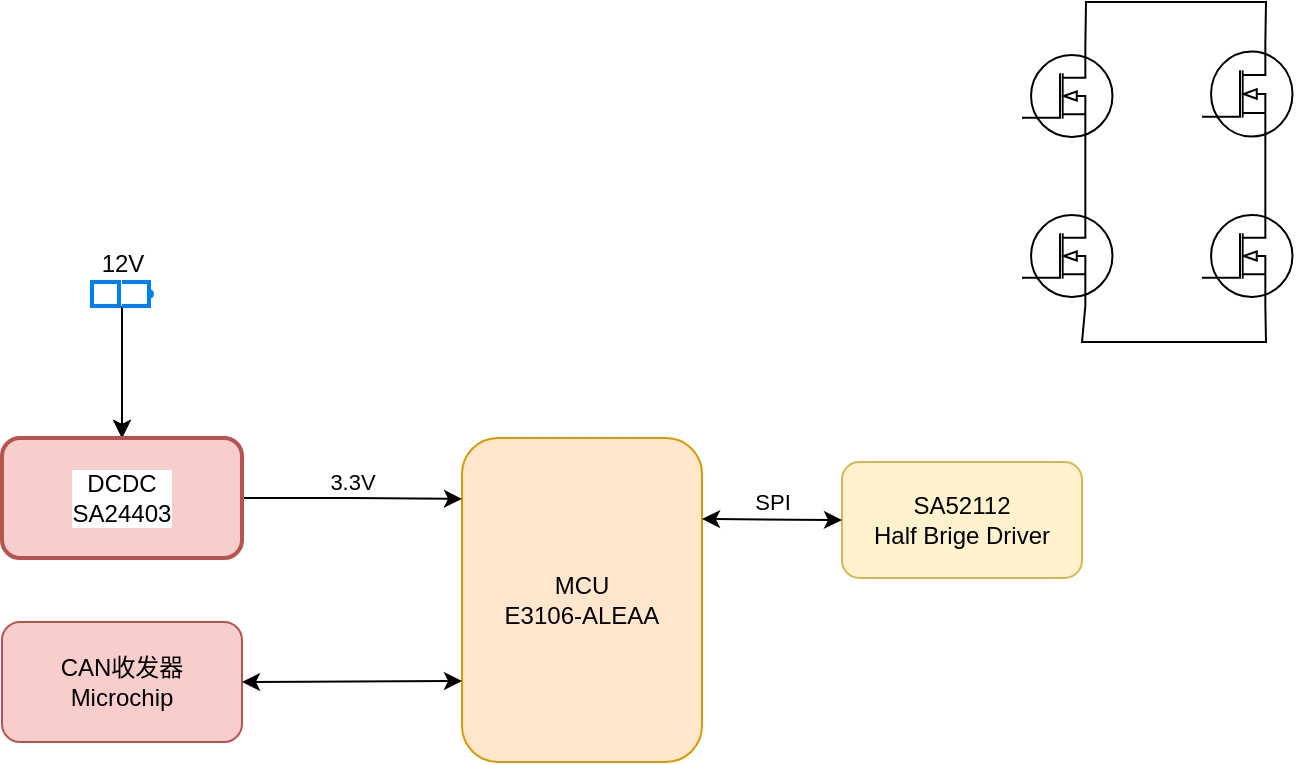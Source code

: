 <mxfile version="21.6.3" type="github">
  <diagram name="第 1 页" id="wmMqAoQMArF9717Th0AF">
    <mxGraphModel dx="1050" dy="549" grid="1" gridSize="10" guides="1" tooltips="1" connect="1" arrows="1" fold="1" page="1" pageScale="1" pageWidth="827" pageHeight="1169" math="0" shadow="0">
      <root>
        <mxCell id="0" />
        <mxCell id="1" parent="0" />
        <mxCell id="WMKZ5arHTmVsFHBBiWDZ-1" value="MCU&lt;br&gt;E3106-ALEAA" style="rounded=1;whiteSpace=wrap;html=1;fillColor=#ffe6cc;strokeColor=#d79b00;" vertex="1" parent="1">
          <mxGeometry x="330" y="238" width="120" height="162" as="geometry" />
        </mxCell>
        <mxCell id="WMKZ5arHTmVsFHBBiWDZ-4" value="" style="edgeStyle=orthogonalEdgeStyle;rounded=0;orthogonalLoop=1;jettySize=auto;html=1;" edge="1" parent="1" source="WMKZ5arHTmVsFHBBiWDZ-2" target="WMKZ5arHTmVsFHBBiWDZ-3">
          <mxGeometry relative="1" as="geometry" />
        </mxCell>
        <mxCell id="WMKZ5arHTmVsFHBBiWDZ-6" value="" style="edgeStyle=orthogonalEdgeStyle;rounded=0;orthogonalLoop=1;jettySize=auto;html=1;" edge="1" parent="1" source="WMKZ5arHTmVsFHBBiWDZ-2" target="WMKZ5arHTmVsFHBBiWDZ-3">
          <mxGeometry relative="1" as="geometry" />
        </mxCell>
        <mxCell id="WMKZ5arHTmVsFHBBiWDZ-2" value="12V" style="html=1;verticalLabelPosition=top;align=center;labelBackgroundColor=#ffffff;verticalAlign=bottom;strokeWidth=2;strokeColor=#0080F0;shadow=0;dashed=0;shape=mxgraph.ios7.icons.battery;labelPosition=center;" vertex="1" parent="1">
          <mxGeometry x="145" y="160" width="30" height="12" as="geometry" />
        </mxCell>
        <mxCell id="WMKZ5arHTmVsFHBBiWDZ-10" value="3.3V" style="edgeStyle=orthogonalEdgeStyle;rounded=0;orthogonalLoop=1;jettySize=auto;html=1;entryX=0;entryY=0.188;entryDx=0;entryDy=0;entryPerimeter=0;labelPosition=center;verticalLabelPosition=top;align=center;verticalAlign=bottom;" edge="1" parent="1" source="WMKZ5arHTmVsFHBBiWDZ-3" target="WMKZ5arHTmVsFHBBiWDZ-1">
          <mxGeometry relative="1" as="geometry" />
        </mxCell>
        <mxCell id="WMKZ5arHTmVsFHBBiWDZ-3" value="DCDC&lt;br&gt;SA24403&lt;br&gt;" style="whiteSpace=wrap;html=1;verticalAlign=middle;strokeColor=#b85450;labelBackgroundColor=#ffffff;strokeWidth=2;shadow=0;dashed=0;labelPosition=center;verticalLabelPosition=middle;align=center;fillColor=#f8cecc;rounded=1;" vertex="1" parent="1">
          <mxGeometry x="100" y="238" width="120" height="60" as="geometry" />
        </mxCell>
        <mxCell id="WMKZ5arHTmVsFHBBiWDZ-11" value="CAN收发器&lt;br&gt;Microchip" style="rounded=1;whiteSpace=wrap;html=1;fillColor=#f8cecc;strokeColor=#b85450;" vertex="1" parent="1">
          <mxGeometry x="100" y="330" width="120" height="60" as="geometry" />
        </mxCell>
        <mxCell id="WMKZ5arHTmVsFHBBiWDZ-21" value="" style="endArrow=classic;startArrow=classic;html=1;rounded=0;exitX=1;exitY=0.5;exitDx=0;exitDy=0;entryX=0;entryY=0.75;entryDx=0;entryDy=0;" edge="1" parent="1" source="WMKZ5arHTmVsFHBBiWDZ-11" target="WMKZ5arHTmVsFHBBiWDZ-1">
          <mxGeometry width="50" height="50" relative="1" as="geometry">
            <mxPoint x="240" y="385" as="sourcePoint" />
            <mxPoint x="290" y="335" as="targetPoint" />
          </mxGeometry>
        </mxCell>
        <mxCell id="WMKZ5arHTmVsFHBBiWDZ-22" value="SA52112&lt;br&gt;Half Brige Driver" style="rounded=1;whiteSpace=wrap;html=1;fillColor=#fff2cc;strokeColor=#d6b656;" vertex="1" parent="1">
          <mxGeometry x="520" y="250" width="120" height="58" as="geometry" />
        </mxCell>
        <mxCell id="WMKZ5arHTmVsFHBBiWDZ-25" value="" style="endArrow=classic;startArrow=classic;html=1;rounded=0;entryX=0;entryY=0.5;entryDx=0;entryDy=0;exitX=1;exitY=0.25;exitDx=0;exitDy=0;" edge="1" parent="1" source="WMKZ5arHTmVsFHBBiWDZ-1" target="WMKZ5arHTmVsFHBBiWDZ-22">
          <mxGeometry width="50" height="50" relative="1" as="geometry">
            <mxPoint x="390" y="310" as="sourcePoint" />
            <mxPoint x="440" y="260" as="targetPoint" />
          </mxGeometry>
        </mxCell>
        <mxCell id="WMKZ5arHTmVsFHBBiWDZ-27" value="SPI" style="edgeLabel;html=1;align=center;verticalAlign=bottom;resizable=0;points=[];labelPosition=center;verticalLabelPosition=top;" vertex="1" connectable="0" parent="WMKZ5arHTmVsFHBBiWDZ-25">
          <mxGeometry relative="1" as="geometry">
            <mxPoint as="offset" />
          </mxGeometry>
        </mxCell>
        <mxCell id="WMKZ5arHTmVsFHBBiWDZ-30" value="" style="verticalLabelPosition=bottom;shadow=0;dashed=0;align=center;html=1;verticalAlign=top;shape=mxgraph.electrical.mosfets1.n-channel_mosfet_1;" vertex="1" parent="1">
          <mxGeometry x="610" y="42" width="45.25" height="50" as="geometry" />
        </mxCell>
        <mxCell id="WMKZ5arHTmVsFHBBiWDZ-31" value="" style="verticalLabelPosition=bottom;shadow=0;dashed=0;align=center;html=1;verticalAlign=top;shape=mxgraph.electrical.mosfets1.n-channel_mosfet_1;" vertex="1" parent="1">
          <mxGeometry x="610" y="122" width="45.25" height="50" as="geometry" />
        </mxCell>
        <mxCell id="WMKZ5arHTmVsFHBBiWDZ-33" value="" style="verticalLabelPosition=bottom;shadow=0;dashed=0;align=center;html=1;verticalAlign=top;shape=mxgraph.electrical.mosfets1.n-channel_mosfet_1;" vertex="1" parent="1">
          <mxGeometry x="700" y="40" width="45.25" height="52" as="geometry" />
        </mxCell>
        <mxCell id="WMKZ5arHTmVsFHBBiWDZ-34" value="" style="verticalLabelPosition=bottom;shadow=0;dashed=0;align=center;html=1;verticalAlign=top;shape=mxgraph.electrical.mosfets1.n-channel_mosfet_1;" vertex="1" parent="1">
          <mxGeometry x="700" y="122" width="45.25" height="50" as="geometry" />
        </mxCell>
        <mxCell id="WMKZ5arHTmVsFHBBiWDZ-39" value="" style="endArrow=none;html=1;rounded=0;entryX=0.7;entryY=1;entryDx=0;entryDy=0;entryPerimeter=0;exitX=0.7;exitY=0;exitDx=0;exitDy=0;exitPerimeter=0;" edge="1" parent="1" source="WMKZ5arHTmVsFHBBiWDZ-31" target="WMKZ5arHTmVsFHBBiWDZ-30">
          <mxGeometry width="50" height="50" relative="1" as="geometry">
            <mxPoint x="420" y="210" as="sourcePoint" />
            <mxPoint x="520" y="160" as="targetPoint" />
          </mxGeometry>
        </mxCell>
        <mxCell id="WMKZ5arHTmVsFHBBiWDZ-40" value="" style="endArrow=none;html=1;rounded=0;entryX=0.7;entryY=1;entryDx=0;entryDy=0;entryPerimeter=0;exitX=0.7;exitY=0;exitDx=0;exitDy=0;exitPerimeter=0;" edge="1" parent="1" source="WMKZ5arHTmVsFHBBiWDZ-34" target="WMKZ5arHTmVsFHBBiWDZ-33">
          <mxGeometry width="50" height="50" relative="1" as="geometry">
            <mxPoint x="460" y="210" as="sourcePoint" />
            <mxPoint x="510" y="160" as="targetPoint" />
          </mxGeometry>
        </mxCell>
        <mxCell id="WMKZ5arHTmVsFHBBiWDZ-49" value="" style="endArrow=none;html=1;rounded=0;exitX=0.7;exitY=0;exitDx=0;exitDy=0;exitPerimeter=0;entryX=0.7;entryY=0;entryDx=0;entryDy=0;entryPerimeter=0;" edge="1" parent="1" source="WMKZ5arHTmVsFHBBiWDZ-30" target="WMKZ5arHTmVsFHBBiWDZ-33">
          <mxGeometry width="50" height="50" relative="1" as="geometry">
            <mxPoint x="640" y="40" as="sourcePoint" />
            <mxPoint x="480" y="160" as="targetPoint" />
            <Array as="points">
              <mxPoint x="642" y="20" />
              <mxPoint x="732" y="20" />
            </Array>
          </mxGeometry>
        </mxCell>
        <mxCell id="WMKZ5arHTmVsFHBBiWDZ-50" value="" style="endArrow=none;html=1;rounded=0;entryX=0.7;entryY=1;entryDx=0;entryDy=0;entryPerimeter=0;exitX=0.7;exitY=1;exitDx=0;exitDy=0;exitPerimeter=0;" edge="1" parent="1" source="WMKZ5arHTmVsFHBBiWDZ-31" target="WMKZ5arHTmVsFHBBiWDZ-34">
          <mxGeometry width="50" height="50" relative="1" as="geometry">
            <mxPoint x="420" y="130" as="sourcePoint" />
            <mxPoint x="480" y="130" as="targetPoint" />
            <Array as="points">
              <mxPoint x="640" y="190" />
              <mxPoint x="732" y="190" />
            </Array>
          </mxGeometry>
        </mxCell>
      </root>
    </mxGraphModel>
  </diagram>
</mxfile>
